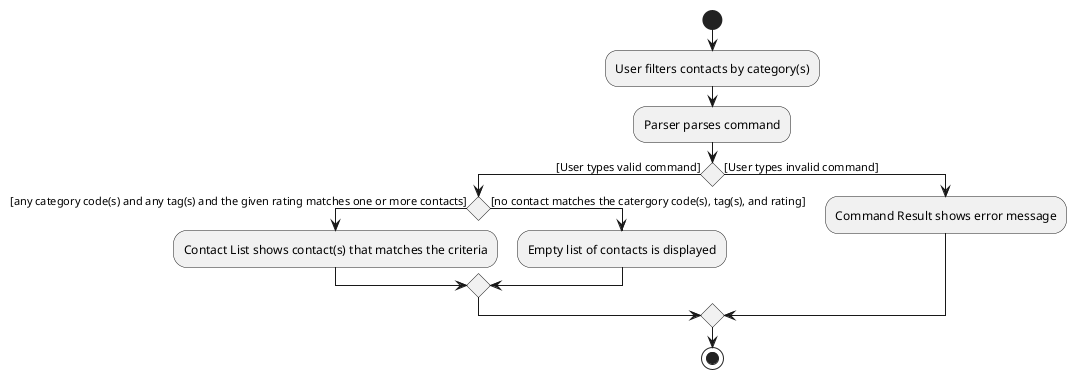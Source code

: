 @startuml
start
:User filters contacts by category(s);

:Parser parses command;

'Since the beta syntax does not support placing the condition outside the
'diamond we place it as the true branch instead.

if () then ([User types valid command])
    if () then ([any category code(s) and any tag(s) and the given rating matches one or more contacts])
      :Contact List shows contact(s) that matches the criteria;
    else ([no contact matches the catergory code(s), tag(s), and rating])
      :Empty list of contacts is displayed;
    endif
else ([User types invalid command])
    :Command Result shows error message;
endif
stop
@enduml
